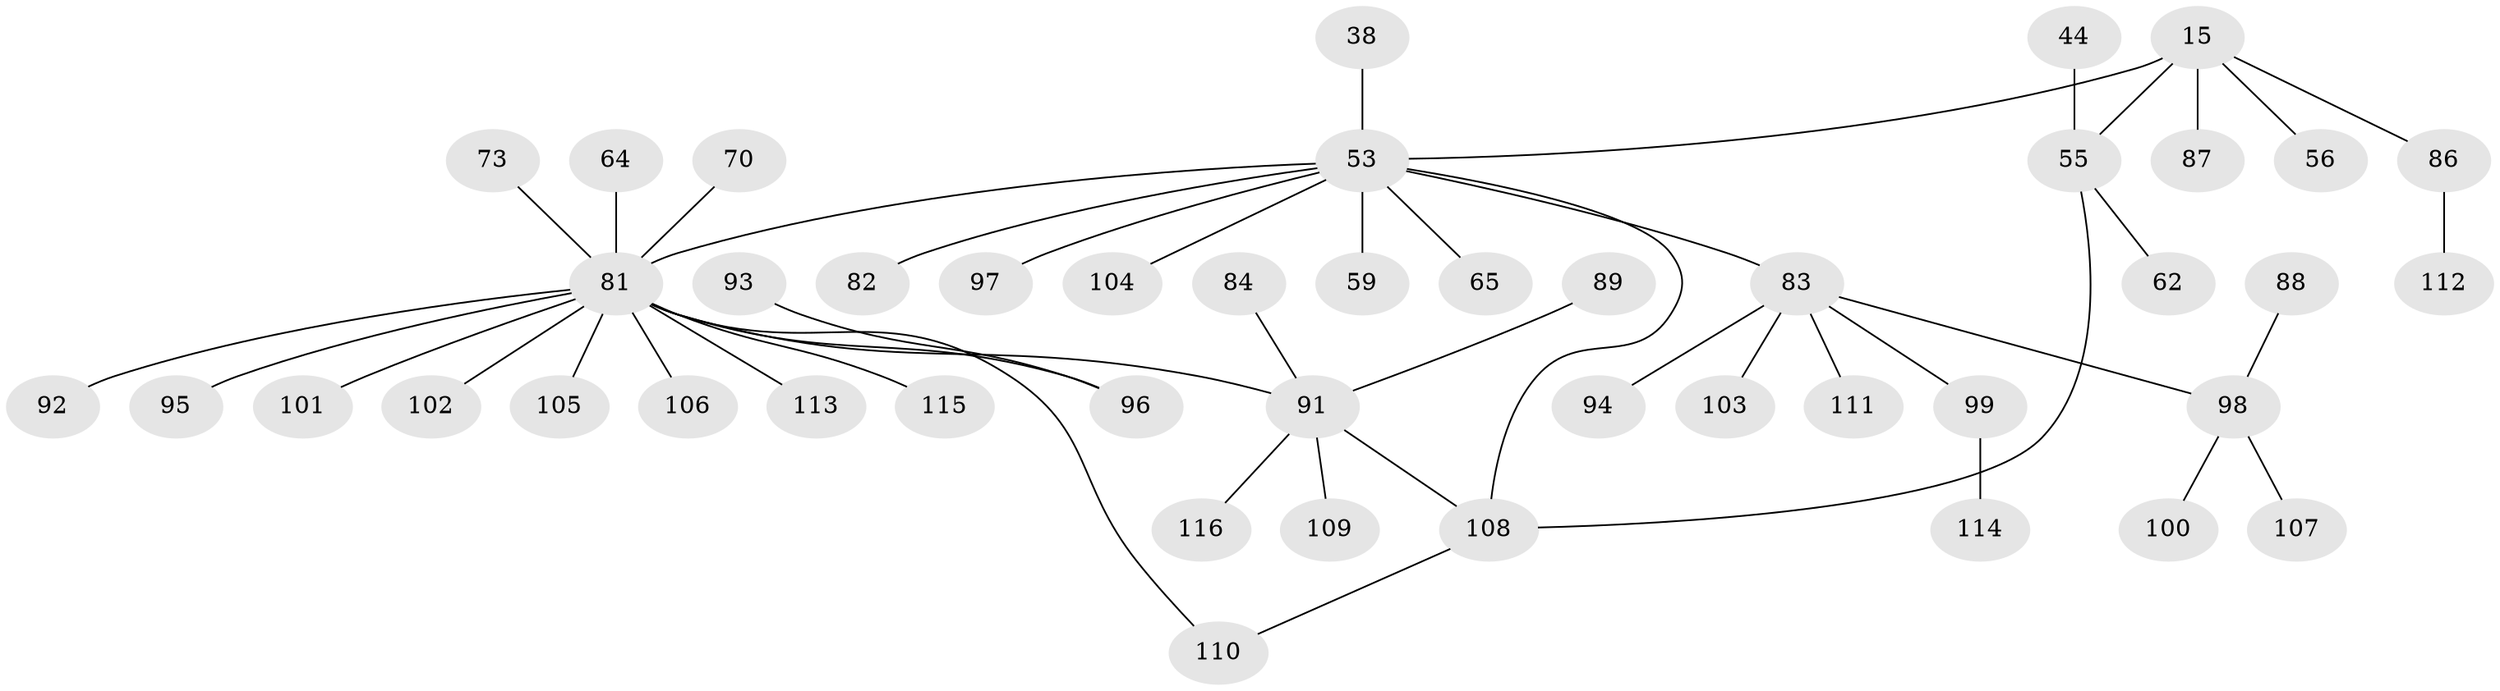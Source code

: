 // original degree distribution, {4: 0.08620689655172414, 5: 0.04310344827586207, 3: 0.16379310344827586, 2: 0.28448275862068967, 6: 0.008620689655172414, 1: 0.41379310344827586}
// Generated by graph-tools (version 1.1) at 2025/44/03/04/25 21:44:27]
// undirected, 46 vertices, 48 edges
graph export_dot {
graph [start="1"]
  node [color=gray90,style=filled];
  15;
  38;
  44;
  53 [super="+41+19+51"];
  55 [super="+16"];
  56;
  59;
  62;
  64;
  65;
  70;
  73;
  81 [super="+21+35+74+71+72"];
  82;
  83 [super="+36+66"];
  84;
  86 [super="+77"];
  87 [super="+57"];
  88 [super="+39"];
  89;
  91 [super="+42+12+18+25+26+63+78+79"];
  92 [super="+75"];
  93;
  94;
  95;
  96 [super="+46+52"];
  97;
  98 [super="+68+85"];
  99;
  100;
  101 [super="+67"];
  102;
  103;
  104;
  105;
  106 [super="+76"];
  107;
  108 [super="+90"];
  109;
  110 [super="+14"];
  111;
  112;
  113 [super="+80"];
  114;
  115;
  116;
  15 -- 56;
  15 -- 55 [weight=2];
  15 -- 53;
  15 -- 87;
  15 -- 86;
  38 -- 53;
  44 -- 55;
  53 -- 97;
  53 -- 82;
  53 -- 104;
  53 -- 59;
  53 -- 65;
  53 -- 83 [weight=2];
  53 -- 81 [weight=2];
  53 -- 108;
  55 -- 62;
  55 -- 108;
  64 -- 81;
  70 -- 81;
  73 -- 81;
  81 -- 110;
  81 -- 96;
  81 -- 102;
  81 -- 105;
  81 -- 95;
  81 -- 115;
  81 -- 91;
  81 -- 101;
  81 -- 92;
  81 -- 106;
  81 -- 113;
  83 -- 99;
  83 -- 111;
  83 -- 103;
  83 -- 94;
  83 -- 98;
  84 -- 91;
  86 -- 112;
  88 -- 98;
  89 -- 91;
  91 -- 109;
  91 -- 116;
  91 -- 108;
  93 -- 96;
  98 -- 100;
  98 -- 107;
  99 -- 114;
  108 -- 110;
}
